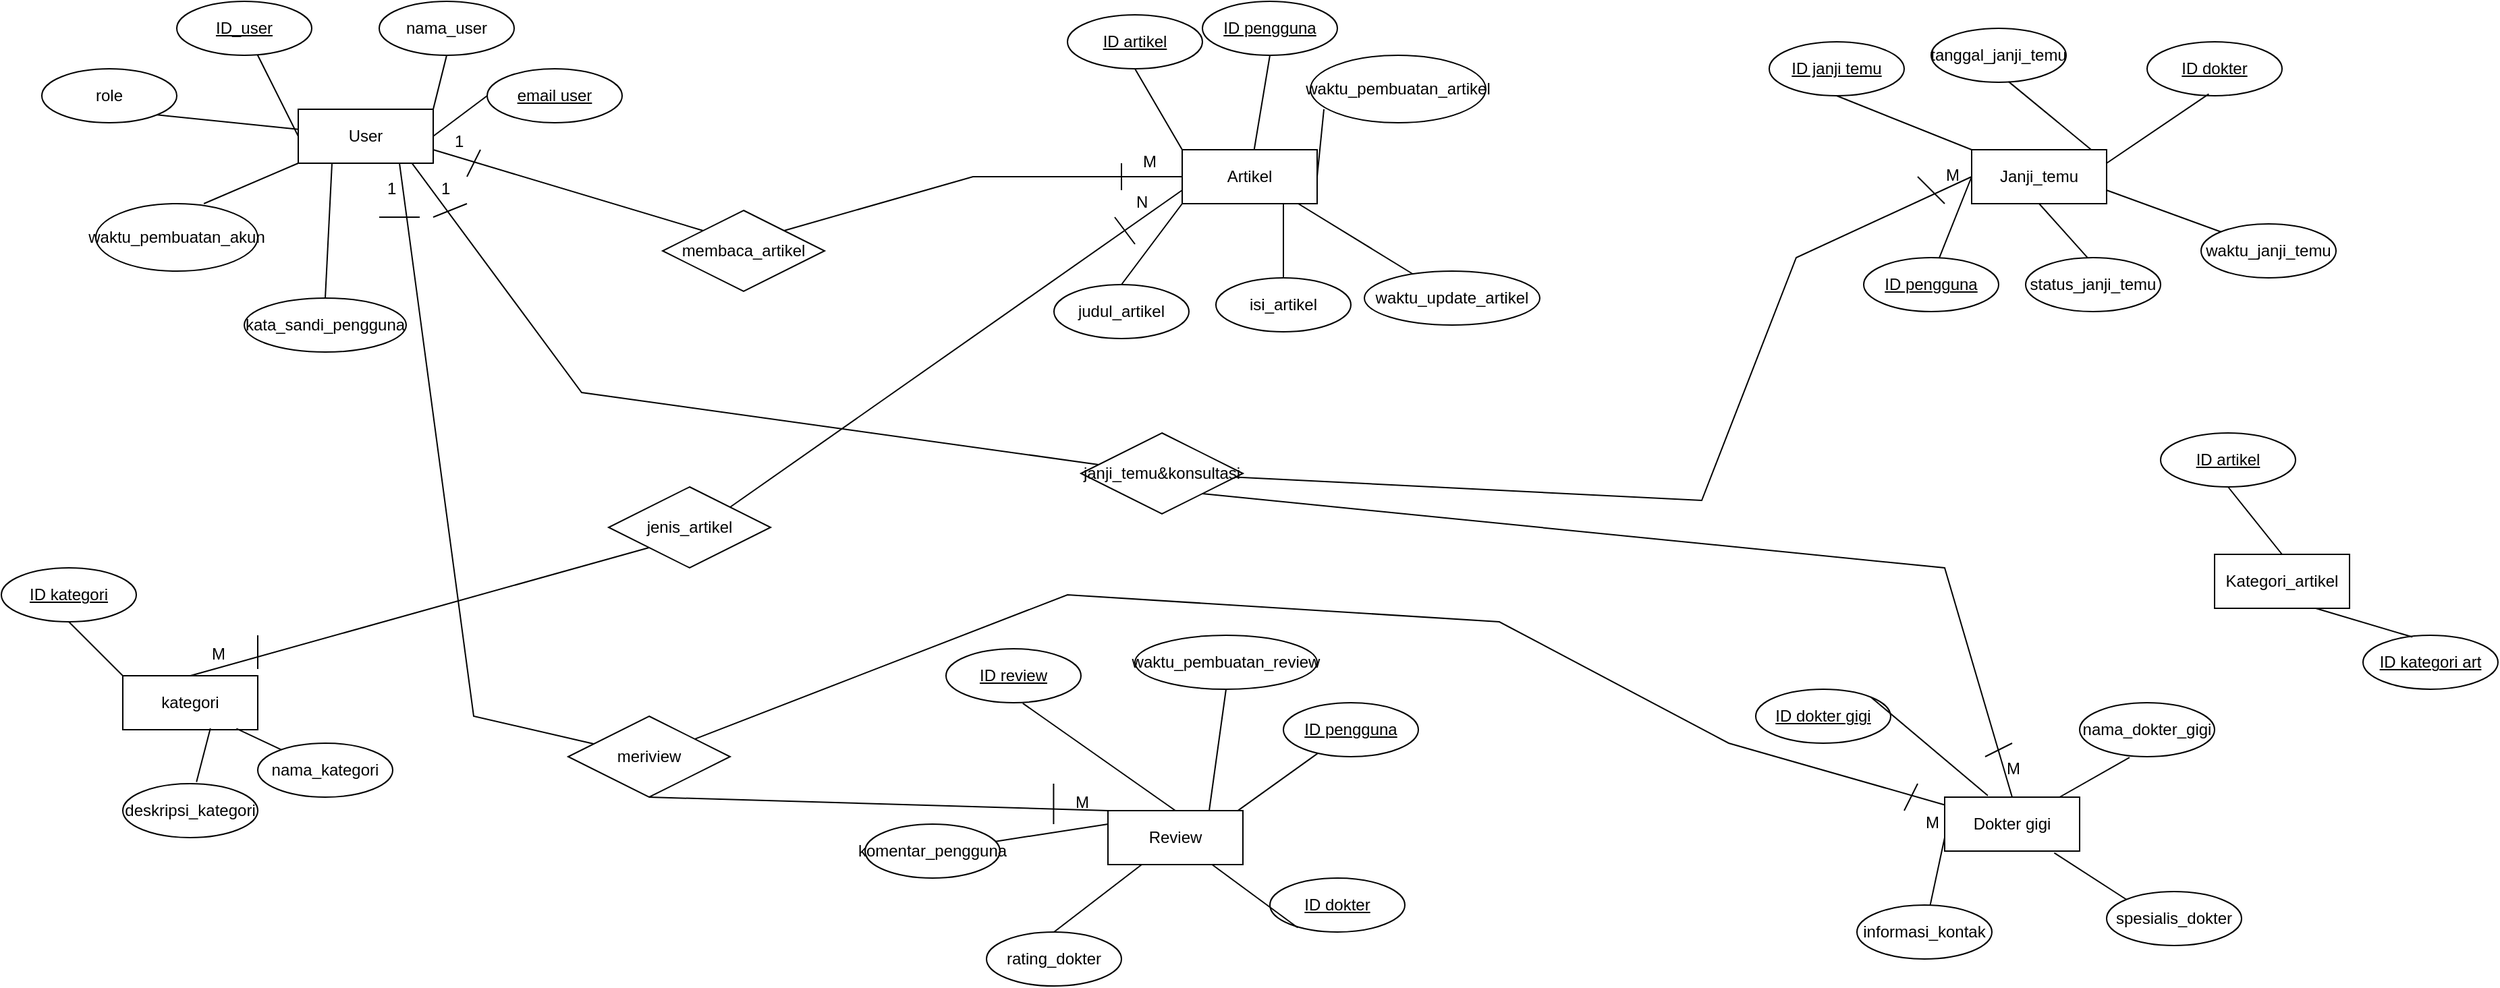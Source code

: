 <mxfile version="24.9.0">
  <diagram id="llW5VPJpyMsFq3GYHvGC" name="Page-1">
    <mxGraphModel dx="1910" dy="484" grid="1" gridSize="10" guides="1" tooltips="1" connect="1" arrows="1" fold="1" page="1" pageScale="1" pageWidth="850" pageHeight="1100" math="0" shadow="0">
      <root>
        <mxCell id="0" />
        <mxCell id="1" parent="0" />
        <mxCell id="XNacZ7h2Ybe1KB6YE8v2-1" value="User" style="whiteSpace=wrap;html=1;align=center;" parent="1" vertex="1">
          <mxGeometry x="70" y="120" width="100" height="40" as="geometry" />
        </mxCell>
        <mxCell id="XNacZ7h2Ybe1KB6YE8v2-2" value="Dokter gigi" style="whiteSpace=wrap;html=1;align=center;" parent="1" vertex="1">
          <mxGeometry x="1290" y="630" width="100" height="40" as="geometry" />
        </mxCell>
        <mxCell id="XNacZ7h2Ybe1KB6YE8v2-3" value="Artikel" style="whiteSpace=wrap;html=1;align=center;" parent="1" vertex="1">
          <mxGeometry x="725" y="150" width="100" height="40" as="geometry" />
        </mxCell>
        <mxCell id="XNacZ7h2Ybe1KB6YE8v2-4" value="kategori" style="whiteSpace=wrap;html=1;align=center;" parent="1" vertex="1">
          <mxGeometry x="-60" y="540" width="100" height="40" as="geometry" />
        </mxCell>
        <mxCell id="XNacZ7h2Ybe1KB6YE8v2-5" value="Kategori_artikel" style="whiteSpace=wrap;html=1;align=center;" parent="1" vertex="1">
          <mxGeometry x="1490" y="450" width="100" height="40" as="geometry" />
        </mxCell>
        <mxCell id="XNacZ7h2Ybe1KB6YE8v2-6" value="Janji_temu" style="whiteSpace=wrap;html=1;align=center;" parent="1" vertex="1">
          <mxGeometry x="1310" y="150" width="100" height="40" as="geometry" />
        </mxCell>
        <mxCell id="XNacZ7h2Ybe1KB6YE8v2-7" value="Review" style="whiteSpace=wrap;html=1;align=center;" parent="1" vertex="1">
          <mxGeometry x="670" y="640" width="100" height="40" as="geometry" />
        </mxCell>
        <mxCell id="XNacZ7h2Ybe1KB6YE8v2-9" value="kata_sandi_pengguna" style="ellipse;whiteSpace=wrap;html=1;align=center;" parent="1" vertex="1">
          <mxGeometry x="30" y="260" width="120" height="40" as="geometry" />
        </mxCell>
        <mxCell id="XNacZ7h2Ybe1KB6YE8v2-10" value="waktu_pembuatan_akun" style="ellipse;whiteSpace=wrap;html=1;align=center;" parent="1" vertex="1">
          <mxGeometry x="-80" y="190" width="120" height="50" as="geometry" />
        </mxCell>
        <mxCell id="XNacZ7h2Ybe1KB6YE8v2-12" value="nama_user" style="ellipse;whiteSpace=wrap;html=1;align=center;" parent="1" vertex="1">
          <mxGeometry x="130" y="40" width="100" height="40" as="geometry" />
        </mxCell>
        <mxCell id="XNacZ7h2Ybe1KB6YE8v2-14" value="" style="endArrow=none;html=1;rounded=0;entryX=1;entryY=0;entryDx=0;entryDy=0;exitX=0.5;exitY=1;exitDx=0;exitDy=0;" parent="1" source="XNacZ7h2Ybe1KB6YE8v2-12" target="XNacZ7h2Ybe1KB6YE8v2-1" edge="1">
          <mxGeometry relative="1" as="geometry">
            <mxPoint x="60" y="110" as="sourcePoint" />
            <mxPoint x="220" y="110" as="targetPoint" />
          </mxGeometry>
        </mxCell>
        <mxCell id="XNacZ7h2Ybe1KB6YE8v2-15" value="" style="endArrow=none;html=1;rounded=0;entryX=0;entryY=0.5;entryDx=0;entryDy=0;" parent="1" source="XNacZ7h2Ybe1KB6YE8v2-20" target="XNacZ7h2Ybe1KB6YE8v2-1" edge="1">
          <mxGeometry relative="1" as="geometry">
            <mxPoint x="32.127" y="79.403" as="sourcePoint" />
            <mxPoint x="160" y="150" as="targetPoint" />
          </mxGeometry>
        </mxCell>
        <mxCell id="XNacZ7h2Ybe1KB6YE8v2-16" value="" style="endArrow=none;html=1;rounded=0;entryX=0.5;entryY=0;entryDx=0;entryDy=0;exitX=0.25;exitY=1;exitDx=0;exitDy=0;" parent="1" source="XNacZ7h2Ybe1KB6YE8v2-1" target="XNacZ7h2Ybe1KB6YE8v2-9" edge="1">
          <mxGeometry relative="1" as="geometry">
            <mxPoint x="120" y="190" as="sourcePoint" />
            <mxPoint x="280" y="190" as="targetPoint" />
          </mxGeometry>
        </mxCell>
        <mxCell id="XNacZ7h2Ybe1KB6YE8v2-17" value="" style="endArrow=none;html=1;rounded=0;entryX=0;entryY=1;entryDx=0;entryDy=0;exitX=0.667;exitY=0;exitDx=0;exitDy=0;exitPerimeter=0;" parent="1" source="XNacZ7h2Ybe1KB6YE8v2-10" target="XNacZ7h2Ybe1KB6YE8v2-1" edge="1">
          <mxGeometry relative="1" as="geometry">
            <mxPoint y="190" as="sourcePoint" />
            <mxPoint x="160" y="190" as="targetPoint" />
          </mxGeometry>
        </mxCell>
        <mxCell id="XNacZ7h2Ybe1KB6YE8v2-19" value="" style="endArrow=none;html=1;rounded=0;exitX=1;exitY=0.5;exitDx=0;exitDy=0;entryX=0;entryY=0.5;entryDx=0;entryDy=0;" parent="1" source="XNacZ7h2Ybe1KB6YE8v2-1" target="XNacZ7h2Ybe1KB6YE8v2-21" edge="1">
          <mxGeometry relative="1" as="geometry">
            <mxPoint x="240" y="90" as="sourcePoint" />
            <mxPoint x="200" y="140" as="targetPoint" />
          </mxGeometry>
        </mxCell>
        <mxCell id="XNacZ7h2Ybe1KB6YE8v2-20" value="ID_user" style="ellipse;whiteSpace=wrap;html=1;align=center;fontStyle=4;" parent="1" vertex="1">
          <mxGeometry x="-20" y="40" width="100" height="40" as="geometry" />
        </mxCell>
        <mxCell id="XNacZ7h2Ybe1KB6YE8v2-21" value="email user" style="ellipse;whiteSpace=wrap;html=1;align=center;fontStyle=4;" parent="1" vertex="1">
          <mxGeometry x="210" y="90" width="100" height="40" as="geometry" />
        </mxCell>
        <mxCell id="XNacZ7h2Ybe1KB6YE8v2-23" value="ID artikel" style="ellipse;whiteSpace=wrap;html=1;align=center;fontStyle=4;" parent="1" vertex="1">
          <mxGeometry x="640" y="50" width="100" height="40" as="geometry" />
        </mxCell>
        <mxCell id="XNacZ7h2Ybe1KB6YE8v2-24" value="judul_artikel" style="ellipse;whiteSpace=wrap;html=1;align=center;" parent="1" vertex="1">
          <mxGeometry x="630" y="250" width="100" height="40" as="geometry" />
        </mxCell>
        <mxCell id="XNacZ7h2Ybe1KB6YE8v2-25" value="isi_artikel" style="ellipse;whiteSpace=wrap;html=1;align=center;" parent="1" vertex="1">
          <mxGeometry x="750" y="245" width="100" height="40" as="geometry" />
        </mxCell>
        <mxCell id="fL2hwrwUGkBLxSaO8x_B-1" value="" style="endArrow=none;html=1;rounded=0;entryX=0.5;entryY=1;entryDx=0;entryDy=0;exitX=0;exitY=0;exitDx=0;exitDy=0;" edge="1" parent="1" source="XNacZ7h2Ybe1KB6YE8v2-3" target="XNacZ7h2Ybe1KB6YE8v2-23">
          <mxGeometry width="50" height="50" relative="1" as="geometry">
            <mxPoint x="580" y="140" as="sourcePoint" />
            <mxPoint x="490" y="110" as="targetPoint" />
          </mxGeometry>
        </mxCell>
        <mxCell id="fL2hwrwUGkBLxSaO8x_B-2" value="" style="endArrow=none;html=1;rounded=0;entryX=0.75;entryY=1;entryDx=0;entryDy=0;exitX=0.5;exitY=0;exitDx=0;exitDy=0;" edge="1" parent="1" source="XNacZ7h2Ybe1KB6YE8v2-25" target="XNacZ7h2Ybe1KB6YE8v2-3">
          <mxGeometry width="50" height="50" relative="1" as="geometry">
            <mxPoint x="490" y="230" as="sourcePoint" />
            <mxPoint x="540" y="180" as="targetPoint" />
          </mxGeometry>
        </mxCell>
        <mxCell id="fL2hwrwUGkBLxSaO8x_B-3" value="" style="endArrow=none;html=1;rounded=0;entryX=0;entryY=1;entryDx=0;entryDy=0;exitX=0.5;exitY=0;exitDx=0;exitDy=0;" edge="1" parent="1" source="XNacZ7h2Ybe1KB6YE8v2-24" target="XNacZ7h2Ybe1KB6YE8v2-3">
          <mxGeometry width="50" height="50" relative="1" as="geometry">
            <mxPoint x="420" y="300" as="sourcePoint" />
            <mxPoint x="470" y="250" as="targetPoint" />
          </mxGeometry>
        </mxCell>
        <mxCell id="fL2hwrwUGkBLxSaO8x_B-4" value="ID pengguna" style="ellipse;whiteSpace=wrap;html=1;align=center;fontStyle=4;" vertex="1" parent="1">
          <mxGeometry x="740" y="40" width="100" height="40" as="geometry" />
        </mxCell>
        <mxCell id="fL2hwrwUGkBLxSaO8x_B-5" value="" style="endArrow=none;html=1;rounded=0;entryX=0.5;entryY=1;entryDx=0;entryDy=0;" edge="1" parent="1" source="XNacZ7h2Ybe1KB6YE8v2-3" target="fL2hwrwUGkBLxSaO8x_B-4">
          <mxGeometry relative="1" as="geometry">
            <mxPoint x="570" y="130" as="sourcePoint" />
            <mxPoint x="730" y="130" as="targetPoint" />
          </mxGeometry>
        </mxCell>
        <mxCell id="fL2hwrwUGkBLxSaO8x_B-6" value="waktu_pembuatan_artikel" style="ellipse;whiteSpace=wrap;html=1;align=center;" vertex="1" parent="1">
          <mxGeometry x="820" y="80" width="130" height="50" as="geometry" />
        </mxCell>
        <mxCell id="fL2hwrwUGkBLxSaO8x_B-7" value="waktu_update_artikel" style="ellipse;whiteSpace=wrap;html=1;align=center;" vertex="1" parent="1">
          <mxGeometry x="860" y="240" width="130" height="40" as="geometry" />
        </mxCell>
        <mxCell id="fL2hwrwUGkBLxSaO8x_B-8" value="" style="endArrow=none;html=1;rounded=0;entryX=0.077;entryY=0.8;entryDx=0;entryDy=0;entryPerimeter=0;exitX=1;exitY=0.5;exitDx=0;exitDy=0;" edge="1" parent="1" source="XNacZ7h2Ybe1KB6YE8v2-3" target="fL2hwrwUGkBLxSaO8x_B-6">
          <mxGeometry relative="1" as="geometry">
            <mxPoint x="560" y="140" as="sourcePoint" />
            <mxPoint x="720" y="140" as="targetPoint" />
          </mxGeometry>
        </mxCell>
        <mxCell id="fL2hwrwUGkBLxSaO8x_B-9" value="" style="endArrow=none;html=1;rounded=0;exitX=0.86;exitY=1;exitDx=0;exitDy=0;exitPerimeter=0;" edge="1" parent="1" source="XNacZ7h2Ybe1KB6YE8v2-3" target="fL2hwrwUGkBLxSaO8x_B-7">
          <mxGeometry relative="1" as="geometry">
            <mxPoint x="580" y="180" as="sourcePoint" />
            <mxPoint x="740" y="180" as="targetPoint" />
          </mxGeometry>
        </mxCell>
        <mxCell id="fL2hwrwUGkBLxSaO8x_B-10" value="ID kategori" style="ellipse;whiteSpace=wrap;html=1;align=center;fontStyle=4;" vertex="1" parent="1">
          <mxGeometry x="-150" y="460" width="100" height="40" as="geometry" />
        </mxCell>
        <mxCell id="fL2hwrwUGkBLxSaO8x_B-11" value="deskripsi_kategori" style="ellipse;whiteSpace=wrap;html=1;align=center;" vertex="1" parent="1">
          <mxGeometry x="-60" y="620" width="100" height="40" as="geometry" />
        </mxCell>
        <mxCell id="fL2hwrwUGkBLxSaO8x_B-13" value="komentar_pengguna" style="ellipse;whiteSpace=wrap;html=1;align=center;" vertex="1" parent="1">
          <mxGeometry x="490" y="650" width="100" height="40" as="geometry" />
        </mxCell>
        <mxCell id="fL2hwrwUGkBLxSaO8x_B-14" value="ID review" style="ellipse;whiteSpace=wrap;html=1;align=center;fontStyle=4;" vertex="1" parent="1">
          <mxGeometry x="550" y="520" width="100" height="40" as="geometry" />
        </mxCell>
        <mxCell id="fL2hwrwUGkBLxSaO8x_B-15" value="ID pengguna" style="ellipse;whiteSpace=wrap;html=1;align=center;fontStyle=4;" vertex="1" parent="1">
          <mxGeometry x="800" y="560" width="100" height="40" as="geometry" />
        </mxCell>
        <mxCell id="fL2hwrwUGkBLxSaO8x_B-16" value="ID dokter" style="ellipse;whiteSpace=wrap;html=1;align=center;fontStyle=4;" vertex="1" parent="1">
          <mxGeometry x="790" y="690" width="100" height="40" as="geometry" />
        </mxCell>
        <mxCell id="fL2hwrwUGkBLxSaO8x_B-17" value="ID janji temu" style="ellipse;whiteSpace=wrap;html=1;align=center;fontStyle=4;" vertex="1" parent="1">
          <mxGeometry x="1160" y="70" width="100" height="40" as="geometry" />
        </mxCell>
        <mxCell id="fL2hwrwUGkBLxSaO8x_B-18" value="nama_kategori" style="ellipse;whiteSpace=wrap;html=1;align=center;" vertex="1" parent="1">
          <mxGeometry x="40" y="590" width="100" height="40" as="geometry" />
        </mxCell>
        <mxCell id="fL2hwrwUGkBLxSaO8x_B-19" value="rating_dokter" style="ellipse;whiteSpace=wrap;html=1;align=center;" vertex="1" parent="1">
          <mxGeometry x="580" y="730" width="100" height="40" as="geometry" />
        </mxCell>
        <mxCell id="fL2hwrwUGkBLxSaO8x_B-20" value="ID dokter" style="ellipse;whiteSpace=wrap;html=1;align=center;fontStyle=4;" vertex="1" parent="1">
          <mxGeometry x="1440" y="70" width="100" height="40" as="geometry" />
        </mxCell>
        <mxCell id="fL2hwrwUGkBLxSaO8x_B-21" value="ID pengguna" style="ellipse;whiteSpace=wrap;html=1;align=center;fontStyle=4;" vertex="1" parent="1">
          <mxGeometry x="1230" y="230" width="100" height="40" as="geometry" />
        </mxCell>
        <mxCell id="fL2hwrwUGkBLxSaO8x_B-22" value="waktu_janji_temu" style="ellipse;whiteSpace=wrap;html=1;align=center;" vertex="1" parent="1">
          <mxGeometry x="1480" y="205" width="100" height="40" as="geometry" />
        </mxCell>
        <mxCell id="fL2hwrwUGkBLxSaO8x_B-23" value="status_janji_temu" style="ellipse;whiteSpace=wrap;html=1;align=center;" vertex="1" parent="1">
          <mxGeometry x="1350" y="230" width="100" height="40" as="geometry" />
        </mxCell>
        <mxCell id="fL2hwrwUGkBLxSaO8x_B-24" value="tanggal_janji_temu" style="ellipse;whiteSpace=wrap;html=1;align=center;" vertex="1" parent="1">
          <mxGeometry x="1280" y="60" width="100" height="40" as="geometry" />
        </mxCell>
        <mxCell id="fL2hwrwUGkBLxSaO8x_B-25" value="ID artikel" style="ellipse;whiteSpace=wrap;html=1;align=center;fontStyle=4;" vertex="1" parent="1">
          <mxGeometry x="1450" y="360" width="100" height="40" as="geometry" />
        </mxCell>
        <mxCell id="fL2hwrwUGkBLxSaO8x_B-26" value="ID kategori art" style="ellipse;whiteSpace=wrap;html=1;align=center;fontStyle=4;" vertex="1" parent="1">
          <mxGeometry x="1600" y="510" width="100" height="40" as="geometry" />
        </mxCell>
        <mxCell id="fL2hwrwUGkBLxSaO8x_B-27" value="ID dokter gigi" style="ellipse;whiteSpace=wrap;html=1;align=center;fontStyle=4;" vertex="1" parent="1">
          <mxGeometry x="1150" y="550" width="100" height="40" as="geometry" />
        </mxCell>
        <mxCell id="fL2hwrwUGkBLxSaO8x_B-28" value="informasi_kontak" style="ellipse;whiteSpace=wrap;html=1;align=center;" vertex="1" parent="1">
          <mxGeometry x="1225" y="710" width="100" height="40" as="geometry" />
        </mxCell>
        <mxCell id="fL2hwrwUGkBLxSaO8x_B-29" value="nama_dokter_gigi" style="ellipse;whiteSpace=wrap;html=1;align=center;" vertex="1" parent="1">
          <mxGeometry x="1390" y="560" width="100" height="40" as="geometry" />
        </mxCell>
        <mxCell id="fL2hwrwUGkBLxSaO8x_B-30" value="spesialis_dokter" style="ellipse;whiteSpace=wrap;html=1;align=center;" vertex="1" parent="1">
          <mxGeometry x="1410" y="700" width="100" height="40" as="geometry" />
        </mxCell>
        <mxCell id="fL2hwrwUGkBLxSaO8x_B-33" value="" style="endArrow=none;html=1;rounded=0;entryX=0.649;entryY=0.974;entryDx=0;entryDy=0;exitX=0.546;exitY=-0.032;exitDx=0;exitDy=0;exitPerimeter=0;entryPerimeter=0;" edge="1" parent="1" source="fL2hwrwUGkBLxSaO8x_B-11" target="XNacZ7h2Ybe1KB6YE8v2-4">
          <mxGeometry relative="1" as="geometry">
            <mxPoint x="-20" y="560" as="sourcePoint" />
            <mxPoint x="140" y="560" as="targetPoint" />
          </mxGeometry>
        </mxCell>
        <mxCell id="fL2hwrwUGkBLxSaO8x_B-34" value="" style="endArrow=none;html=1;rounded=0;exitX=0.842;exitY=0.979;exitDx=0;exitDy=0;exitPerimeter=0;" edge="1" parent="1" source="XNacZ7h2Ybe1KB6YE8v2-4" target="fL2hwrwUGkBLxSaO8x_B-18">
          <mxGeometry relative="1" as="geometry">
            <mxPoint x="100" y="410" as="sourcePoint" />
            <mxPoint x="260" y="410" as="targetPoint" />
          </mxGeometry>
        </mxCell>
        <mxCell id="fL2hwrwUGkBLxSaO8x_B-36" value="" style="endArrow=none;html=1;rounded=0;entryX=0;entryY=0;entryDx=0;entryDy=0;exitX=0.5;exitY=1;exitDx=0;exitDy=0;" edge="1" parent="1" source="fL2hwrwUGkBLxSaO8x_B-10" target="XNacZ7h2Ybe1KB6YE8v2-4">
          <mxGeometry relative="1" as="geometry">
            <mxPoint x="-40" y="440" as="sourcePoint" />
            <mxPoint x="120" y="440" as="targetPoint" />
          </mxGeometry>
        </mxCell>
        <mxCell id="fL2hwrwUGkBLxSaO8x_B-37" value="" style="endArrow=none;html=1;rounded=0;entryX=0.25;entryY=1;entryDx=0;entryDy=0;exitX=0.5;exitY=0;exitDx=0;exitDy=0;" edge="1" parent="1" source="fL2hwrwUGkBLxSaO8x_B-19" target="XNacZ7h2Ybe1KB6YE8v2-7">
          <mxGeometry relative="1" as="geometry">
            <mxPoint x="530" y="580" as="sourcePoint" />
            <mxPoint x="690" y="580" as="targetPoint" />
          </mxGeometry>
        </mxCell>
        <mxCell id="fL2hwrwUGkBLxSaO8x_B-38" value="" style="endArrow=none;html=1;rounded=0;entryX=0.206;entryY=0.918;entryDx=0;entryDy=0;entryPerimeter=0;" edge="1" parent="1" source="XNacZ7h2Ybe1KB6YE8v2-7" target="fL2hwrwUGkBLxSaO8x_B-16">
          <mxGeometry relative="1" as="geometry">
            <mxPoint x="740" y="620" as="sourcePoint" />
            <mxPoint x="900" y="620" as="targetPoint" />
          </mxGeometry>
        </mxCell>
        <mxCell id="fL2hwrwUGkBLxSaO8x_B-39" value="" style="endArrow=none;html=1;rounded=0;entryX=0;entryY=0.25;entryDx=0;entryDy=0;" edge="1" parent="1" source="fL2hwrwUGkBLxSaO8x_B-13" target="XNacZ7h2Ybe1KB6YE8v2-7">
          <mxGeometry relative="1" as="geometry">
            <mxPoint x="510" y="510" as="sourcePoint" />
            <mxPoint x="670" y="510" as="targetPoint" />
          </mxGeometry>
        </mxCell>
        <mxCell id="fL2hwrwUGkBLxSaO8x_B-40" value="" style="endArrow=none;html=1;rounded=0;entryX=0.5;entryY=0;entryDx=0;entryDy=0;exitX=0.569;exitY=1.011;exitDx=0;exitDy=0;exitPerimeter=0;" edge="1" parent="1" source="fL2hwrwUGkBLxSaO8x_B-14" target="XNacZ7h2Ybe1KB6YE8v2-7">
          <mxGeometry relative="1" as="geometry">
            <mxPoint x="560" y="470" as="sourcePoint" />
            <mxPoint x="720" y="470" as="targetPoint" />
          </mxGeometry>
        </mxCell>
        <mxCell id="fL2hwrwUGkBLxSaO8x_B-41" value="" style="endArrow=none;html=1;rounded=0;exitX=0.96;exitY=0.004;exitDx=0;exitDy=0;exitPerimeter=0;" edge="1" parent="1" source="XNacZ7h2Ybe1KB6YE8v2-7" target="fL2hwrwUGkBLxSaO8x_B-15">
          <mxGeometry relative="1" as="geometry">
            <mxPoint x="660" y="500" as="sourcePoint" />
            <mxPoint x="820" y="500" as="targetPoint" />
          </mxGeometry>
        </mxCell>
        <mxCell id="fL2hwrwUGkBLxSaO8x_B-42" value="" style="endArrow=none;html=1;rounded=0;entryX=0.32;entryY=-0.029;entryDx=0;entryDy=0;entryPerimeter=0;exitX=1;exitY=0;exitDx=0;exitDy=0;" edge="1" parent="1" source="fL2hwrwUGkBLxSaO8x_B-27" target="XNacZ7h2Ybe1KB6YE8v2-2">
          <mxGeometry relative="1" as="geometry">
            <mxPoint x="1130" y="530" as="sourcePoint" />
            <mxPoint x="1290" y="530" as="targetPoint" />
          </mxGeometry>
        </mxCell>
        <mxCell id="fL2hwrwUGkBLxSaO8x_B-43" value="" style="endArrow=none;html=1;rounded=0;entryX=0;entryY=0.75;entryDx=0;entryDy=0;" edge="1" parent="1" source="fL2hwrwUGkBLxSaO8x_B-28" target="XNacZ7h2Ybe1KB6YE8v2-2">
          <mxGeometry relative="1" as="geometry">
            <mxPoint x="1030" y="640" as="sourcePoint" />
            <mxPoint x="1190" y="640" as="targetPoint" />
          </mxGeometry>
        </mxCell>
        <mxCell id="fL2hwrwUGkBLxSaO8x_B-44" value="" style="endArrow=none;html=1;rounded=0;entryX=0.37;entryY=1.013;entryDx=0;entryDy=0;entryPerimeter=0;" edge="1" parent="1" source="XNacZ7h2Ybe1KB6YE8v2-2" target="fL2hwrwUGkBLxSaO8x_B-29">
          <mxGeometry relative="1" as="geometry">
            <mxPoint x="1250" y="569.17" as="sourcePoint" />
            <mxPoint x="1410" y="569.17" as="targetPoint" />
          </mxGeometry>
        </mxCell>
        <mxCell id="fL2hwrwUGkBLxSaO8x_B-45" value="" style="endArrow=none;html=1;rounded=0;entryX=0;entryY=0;entryDx=0;entryDy=0;exitX=0.812;exitY=1.033;exitDx=0;exitDy=0;exitPerimeter=0;" edge="1" parent="1" source="XNacZ7h2Ybe1KB6YE8v2-2" target="fL2hwrwUGkBLxSaO8x_B-30">
          <mxGeometry relative="1" as="geometry">
            <mxPoint x="1260" y="660" as="sourcePoint" />
            <mxPoint x="1360" y="610" as="targetPoint" />
          </mxGeometry>
        </mxCell>
        <mxCell id="fL2hwrwUGkBLxSaO8x_B-46" value="" style="endArrow=none;html=1;rounded=0;entryX=0.5;entryY=1;entryDx=0;entryDy=0;exitX=0.5;exitY=0;exitDx=0;exitDy=0;" edge="1" parent="1" source="XNacZ7h2Ybe1KB6YE8v2-5" target="fL2hwrwUGkBLxSaO8x_B-25">
          <mxGeometry relative="1" as="geometry">
            <mxPoint x="1450" y="300" as="sourcePoint" />
            <mxPoint x="1610" y="300" as="targetPoint" />
          </mxGeometry>
        </mxCell>
        <mxCell id="fL2hwrwUGkBLxSaO8x_B-47" value="" style="endArrow=none;html=1;rounded=0;entryX=0.75;entryY=1;entryDx=0;entryDy=0;exitX=0.366;exitY=0.032;exitDx=0;exitDy=0;exitPerimeter=0;" edge="1" parent="1" source="fL2hwrwUGkBLxSaO8x_B-26" target="XNacZ7h2Ybe1KB6YE8v2-5">
          <mxGeometry relative="1" as="geometry">
            <mxPoint x="1610" y="460" as="sourcePoint" />
            <mxPoint x="1770" y="460" as="targetPoint" />
          </mxGeometry>
        </mxCell>
        <mxCell id="fL2hwrwUGkBLxSaO8x_B-48" value="" style="endArrow=none;html=1;rounded=0;entryX=0.5;entryY=1;entryDx=0;entryDy=0;exitX=0.46;exitY=0.004;exitDx=0;exitDy=0;exitPerimeter=0;" edge="1" parent="1" source="fL2hwrwUGkBLxSaO8x_B-23" target="XNacZ7h2Ybe1KB6YE8v2-6">
          <mxGeometry relative="1" as="geometry">
            <mxPoint x="1070" y="239.43" as="sourcePoint" />
            <mxPoint x="1230" y="239.43" as="targetPoint" />
          </mxGeometry>
        </mxCell>
        <mxCell id="fL2hwrwUGkBLxSaO8x_B-49" value="" style="endArrow=none;html=1;rounded=0;entryX=0;entryY=0.5;entryDx=0;entryDy=0;exitX=0.56;exitY=0.004;exitDx=0;exitDy=0;exitPerimeter=0;" edge="1" parent="1" source="fL2hwrwUGkBLxSaO8x_B-21" target="XNacZ7h2Ybe1KB6YE8v2-6">
          <mxGeometry relative="1" as="geometry">
            <mxPoint x="930" y="199.43" as="sourcePoint" />
            <mxPoint x="1090" y="199.43" as="targetPoint" />
          </mxGeometry>
        </mxCell>
        <mxCell id="fL2hwrwUGkBLxSaO8x_B-50" value="" style="endArrow=none;html=1;rounded=0;exitX=0.5;exitY=1;exitDx=0;exitDy=0;" edge="1" parent="1" source="fL2hwrwUGkBLxSaO8x_B-17" target="XNacZ7h2Ybe1KB6YE8v2-6">
          <mxGeometry relative="1" as="geometry">
            <mxPoint x="1010" y="110" as="sourcePoint" />
            <mxPoint x="1170" y="110" as="targetPoint" />
          </mxGeometry>
        </mxCell>
        <mxCell id="fL2hwrwUGkBLxSaO8x_B-51" value="" style="endArrow=none;html=1;rounded=0;entryX=0.574;entryY=0.989;entryDx=0;entryDy=0;entryPerimeter=0;exitX=0.883;exitY=-0.007;exitDx=0;exitDy=0;exitPerimeter=0;" edge="1" parent="1" source="XNacZ7h2Ybe1KB6YE8v2-6" target="fL2hwrwUGkBLxSaO8x_B-24">
          <mxGeometry relative="1" as="geometry">
            <mxPoint x="1150" y="150" as="sourcePoint" />
            <mxPoint x="1270" y="130" as="targetPoint" />
          </mxGeometry>
        </mxCell>
        <mxCell id="fL2hwrwUGkBLxSaO8x_B-53" value="" style="endArrow=none;html=1;rounded=0;entryX=0.457;entryY=0.968;entryDx=0;entryDy=0;entryPerimeter=0;exitX=1;exitY=0.25;exitDx=0;exitDy=0;" edge="1" parent="1" source="XNacZ7h2Ybe1KB6YE8v2-6" target="fL2hwrwUGkBLxSaO8x_B-20">
          <mxGeometry relative="1" as="geometry">
            <mxPoint x="1180" y="139.71" as="sourcePoint" />
            <mxPoint x="1340" y="139.71" as="targetPoint" />
          </mxGeometry>
        </mxCell>
        <mxCell id="fL2hwrwUGkBLxSaO8x_B-54" value="" style="endArrow=none;html=1;rounded=0;entryX=0;entryY=0;entryDx=0;entryDy=0;exitX=1;exitY=0.75;exitDx=0;exitDy=0;" edge="1" parent="1" source="XNacZ7h2Ybe1KB6YE8v2-6" target="fL2hwrwUGkBLxSaO8x_B-22">
          <mxGeometry relative="1" as="geometry">
            <mxPoint x="1210" y="190" as="sourcePoint" />
            <mxPoint x="1370" y="190" as="targetPoint" />
          </mxGeometry>
        </mxCell>
        <mxCell id="fL2hwrwUGkBLxSaO8x_B-55" value="waktu_pembuatan_review" style="ellipse;whiteSpace=wrap;html=1;align=center;" vertex="1" parent="1">
          <mxGeometry x="690" y="510" width="135" height="40" as="geometry" />
        </mxCell>
        <mxCell id="fL2hwrwUGkBLxSaO8x_B-56" value="" style="endArrow=none;html=1;rounded=0;entryX=0.5;entryY=1;entryDx=0;entryDy=0;exitX=0.75;exitY=0;exitDx=0;exitDy=0;" edge="1" parent="1" source="XNacZ7h2Ybe1KB6YE8v2-7" target="fL2hwrwUGkBLxSaO8x_B-55">
          <mxGeometry relative="1" as="geometry">
            <mxPoint x="600" y="450" as="sourcePoint" />
            <mxPoint x="760" y="450" as="targetPoint" />
          </mxGeometry>
        </mxCell>
        <mxCell id="fL2hwrwUGkBLxSaO8x_B-58" value="membaca_artikel" style="shape=rhombus;perimeter=rhombusPerimeter;whiteSpace=wrap;html=1;align=center;" vertex="1" parent="1">
          <mxGeometry x="340" y="195" width="120" height="60" as="geometry" />
        </mxCell>
        <mxCell id="fL2hwrwUGkBLxSaO8x_B-59" value="" style="endArrow=none;html=1;rounded=0;entryX=0;entryY=0;entryDx=0;entryDy=0;exitX=1;exitY=0.75;exitDx=0;exitDy=0;" edge="1" parent="1" source="XNacZ7h2Ybe1KB6YE8v2-1" target="fL2hwrwUGkBLxSaO8x_B-58">
          <mxGeometry relative="1" as="geometry">
            <mxPoint x="210" y="170" as="sourcePoint" />
            <mxPoint x="370" y="170" as="targetPoint" />
          </mxGeometry>
        </mxCell>
        <mxCell id="fL2hwrwUGkBLxSaO8x_B-60" value="" style="endArrow=none;html=1;rounded=0;exitX=1;exitY=0;exitDx=0;exitDy=0;" edge="1" parent="1" source="fL2hwrwUGkBLxSaO8x_B-58" target="XNacZ7h2Ybe1KB6YE8v2-3">
          <mxGeometry relative="1" as="geometry">
            <mxPoint x="430" y="180" as="sourcePoint" />
            <mxPoint x="590" y="180" as="targetPoint" />
            <Array as="points">
              <mxPoint x="570" y="170" />
            </Array>
          </mxGeometry>
        </mxCell>
        <mxCell id="fL2hwrwUGkBLxSaO8x_B-61" value="jenis_artikel" style="shape=rhombus;perimeter=rhombusPerimeter;whiteSpace=wrap;html=1;align=center;" vertex="1" parent="1">
          <mxGeometry x="300" y="400" width="120" height="60" as="geometry" />
        </mxCell>
        <mxCell id="fL2hwrwUGkBLxSaO8x_B-62" value="" style="endArrow=none;html=1;rounded=0;entryX=0;entryY=0.75;entryDx=0;entryDy=0;exitX=1;exitY=0;exitDx=0;exitDy=0;" edge="1" parent="1" source="fL2hwrwUGkBLxSaO8x_B-61" target="XNacZ7h2Ybe1KB6YE8v2-3">
          <mxGeometry relative="1" as="geometry">
            <mxPoint x="340" y="380" as="sourcePoint" />
            <mxPoint x="500" y="380" as="targetPoint" />
          </mxGeometry>
        </mxCell>
        <mxCell id="fL2hwrwUGkBLxSaO8x_B-64" value="" style="endArrow=none;html=1;rounded=0;exitX=0.5;exitY=0;exitDx=0;exitDy=0;entryX=0;entryY=1;entryDx=0;entryDy=0;" edge="1" parent="1" source="XNacZ7h2Ybe1KB6YE8v2-4" target="fL2hwrwUGkBLxSaO8x_B-61">
          <mxGeometry relative="1" as="geometry">
            <mxPoint x="-20" y="530" as="sourcePoint" />
            <mxPoint x="240" y="460" as="targetPoint" />
          </mxGeometry>
        </mxCell>
        <mxCell id="fL2hwrwUGkBLxSaO8x_B-65" value="janji_temu&amp;amp;konsultasi" style="shape=rhombus;perimeter=rhombusPerimeter;whiteSpace=wrap;html=1;align=center;" vertex="1" parent="1">
          <mxGeometry x="650" y="360" width="120" height="60" as="geometry" />
        </mxCell>
        <mxCell id="fL2hwrwUGkBLxSaO8x_B-66" value="" style="endArrow=none;html=1;rounded=0;exitX=0.844;exitY=1.004;exitDx=0;exitDy=0;exitPerimeter=0;" edge="1" parent="1" source="XNacZ7h2Ybe1KB6YE8v2-1" target="fL2hwrwUGkBLxSaO8x_B-65">
          <mxGeometry relative="1" as="geometry">
            <mxPoint x="156" y="170" as="sourcePoint" />
            <mxPoint x="380" y="320" as="targetPoint" />
            <Array as="points">
              <mxPoint x="280" y="330" />
            </Array>
          </mxGeometry>
        </mxCell>
        <mxCell id="fL2hwrwUGkBLxSaO8x_B-67" value="" style="endArrow=none;html=1;rounded=0;entryX=0;entryY=0.5;entryDx=0;entryDy=0;" edge="1" parent="1" source="fL2hwrwUGkBLxSaO8x_B-65" target="XNacZ7h2Ybe1KB6YE8v2-6">
          <mxGeometry relative="1" as="geometry">
            <mxPoint x="880" y="370" as="sourcePoint" />
            <mxPoint x="1040" y="370" as="targetPoint" />
            <Array as="points">
              <mxPoint x="1110" y="410" />
              <mxPoint x="1180" y="230" />
            </Array>
          </mxGeometry>
        </mxCell>
        <mxCell id="fL2hwrwUGkBLxSaO8x_B-72" value="meriview" style="shape=rhombus;perimeter=rhombusPerimeter;whiteSpace=wrap;html=1;align=center;" vertex="1" parent="1">
          <mxGeometry x="270" y="570" width="120" height="60" as="geometry" />
        </mxCell>
        <mxCell id="fL2hwrwUGkBLxSaO8x_B-73" value="" style="endArrow=none;html=1;rounded=0;entryX=0;entryY=0;entryDx=0;entryDy=0;exitX=0.5;exitY=1;exitDx=0;exitDy=0;" edge="1" parent="1" source="fL2hwrwUGkBLxSaO8x_B-72" target="XNacZ7h2Ybe1KB6YE8v2-7">
          <mxGeometry relative="1" as="geometry">
            <mxPoint x="370" y="610" as="sourcePoint" />
            <mxPoint x="530" y="610" as="targetPoint" />
          </mxGeometry>
        </mxCell>
        <mxCell id="fL2hwrwUGkBLxSaO8x_B-74" value="" style="endArrow=none;html=1;rounded=0;exitX=0.75;exitY=1;exitDx=0;exitDy=0;" edge="1" parent="1" source="XNacZ7h2Ybe1KB6YE8v2-1" target="fL2hwrwUGkBLxSaO8x_B-72">
          <mxGeometry relative="1" as="geometry">
            <mxPoint x="70" y="390" as="sourcePoint" />
            <mxPoint x="230" y="390" as="targetPoint" />
            <Array as="points">
              <mxPoint x="200" y="570" />
            </Array>
          </mxGeometry>
        </mxCell>
        <mxCell id="fL2hwrwUGkBLxSaO8x_B-75" value="" style="endArrow=none;html=1;rounded=0;" edge="1" parent="1" source="XNacZ7h2Ybe1KB6YE8v2-2" target="fL2hwrwUGkBLxSaO8x_B-72">
          <mxGeometry relative="1" as="geometry">
            <mxPoint x="880" y="420" as="sourcePoint" />
            <mxPoint x="490" y="500" as="targetPoint" />
            <Array as="points">
              <mxPoint x="1130" y="590" />
              <mxPoint x="960" y="500" />
              <mxPoint x="640" y="480" />
            </Array>
          </mxGeometry>
        </mxCell>
        <mxCell id="fL2hwrwUGkBLxSaO8x_B-76" value="" style="endArrow=none;html=1;rounded=0;exitX=1;exitY=1;exitDx=0;exitDy=0;entryX=0.5;entryY=0;entryDx=0;entryDy=0;" edge="1" parent="1" source="fL2hwrwUGkBLxSaO8x_B-65" target="XNacZ7h2Ybe1KB6YE8v2-2">
          <mxGeometry relative="1" as="geometry">
            <mxPoint x="850" y="460" as="sourcePoint" />
            <mxPoint x="1400" y="490" as="targetPoint" />
            <Array as="points">
              <mxPoint x="1290" y="460" />
            </Array>
          </mxGeometry>
        </mxCell>
        <mxCell id="fL2hwrwUGkBLxSaO8x_B-81" value="1" style="text;strokeColor=none;fillColor=none;spacingLeft=4;spacingRight=4;overflow=hidden;rotatable=0;points=[[0,0.5],[1,0.5]];portConstraint=eastwest;fontSize=12;whiteSpace=wrap;html=1;" vertex="1" parent="1">
          <mxGeometry x="180" y="130" width="40" height="30" as="geometry" />
        </mxCell>
        <mxCell id="fL2hwrwUGkBLxSaO8x_B-82" value="M" style="text;strokeColor=none;fillColor=none;spacingLeft=4;spacingRight=4;overflow=hidden;rotatable=0;points=[[0,0.5],[1,0.5]];portConstraint=eastwest;fontSize=12;whiteSpace=wrap;html=1;" vertex="1" parent="1">
          <mxGeometry x="690" y="145" width="40" height="30" as="geometry" />
        </mxCell>
        <mxCell id="fL2hwrwUGkBLxSaO8x_B-83" value="N" style="text;strokeColor=none;fillColor=none;spacingLeft=4;spacingRight=4;overflow=hidden;rotatable=0;points=[[0,0.5],[1,0.5]];portConstraint=eastwest;fontSize=12;whiteSpace=wrap;html=1;" vertex="1" parent="1">
          <mxGeometry x="685" y="175" width="40" height="30" as="geometry" />
        </mxCell>
        <mxCell id="fL2hwrwUGkBLxSaO8x_B-84" value="M" style="text;strokeColor=none;fillColor=none;spacingLeft=4;spacingRight=4;overflow=hidden;rotatable=0;points=[[0,0.5],[1,0.5]];portConstraint=eastwest;fontSize=12;whiteSpace=wrap;html=1;" vertex="1" parent="1">
          <mxGeometry y="510" width="40" height="30" as="geometry" />
        </mxCell>
        <mxCell id="fL2hwrwUGkBLxSaO8x_B-86" value="M" style="text;strokeColor=none;fillColor=none;spacingLeft=4;spacingRight=4;overflow=hidden;rotatable=0;points=[[0,0.5],[1,0.5]];portConstraint=eastwest;fontSize=12;whiteSpace=wrap;html=1;" vertex="1" parent="1">
          <mxGeometry x="1285" y="155" width="40" height="30" as="geometry" />
        </mxCell>
        <mxCell id="fL2hwrwUGkBLxSaO8x_B-87" value="1" style="text;strokeColor=none;fillColor=none;spacingLeft=4;spacingRight=4;overflow=hidden;rotatable=0;points=[[0,0.5],[1,0.5]];portConstraint=eastwest;fontSize=12;whiteSpace=wrap;html=1;" vertex="1" parent="1">
          <mxGeometry x="170" y="165" width="40" height="30" as="geometry" />
        </mxCell>
        <mxCell id="fL2hwrwUGkBLxSaO8x_B-88" value="M" style="text;strokeColor=none;fillColor=none;spacingLeft=4;spacingRight=4;overflow=hidden;rotatable=0;points=[[0,0.5],[1,0.5]];portConstraint=eastwest;fontSize=12;whiteSpace=wrap;html=1;" vertex="1" parent="1">
          <mxGeometry x="1330" y="595" width="40" height="30" as="geometry" />
        </mxCell>
        <mxCell id="fL2hwrwUGkBLxSaO8x_B-90" value="1" style="text;strokeColor=none;fillColor=none;spacingLeft=4;spacingRight=4;overflow=hidden;rotatable=0;points=[[0,0.5],[1,0.5]];portConstraint=eastwest;fontSize=12;whiteSpace=wrap;html=1;" vertex="1" parent="1">
          <mxGeometry x="130" y="165" width="40" height="30" as="geometry" />
        </mxCell>
        <mxCell id="fL2hwrwUGkBLxSaO8x_B-91" value="M" style="text;strokeColor=none;fillColor=none;spacingLeft=4;spacingRight=4;overflow=hidden;rotatable=0;points=[[0,0.5],[1,0.5]];portConstraint=eastwest;fontSize=12;whiteSpace=wrap;html=1;" vertex="1" parent="1">
          <mxGeometry x="640" y="620" width="40" height="30" as="geometry" />
        </mxCell>
        <mxCell id="fL2hwrwUGkBLxSaO8x_B-92" value="M" style="text;strokeColor=none;fillColor=none;spacingLeft=4;spacingRight=4;overflow=hidden;rotatable=0;points=[[0,0.5],[1,0.5]];portConstraint=eastwest;fontSize=12;whiteSpace=wrap;html=1;" vertex="1" parent="1">
          <mxGeometry x="1270" y="635" width="40" height="30" as="geometry" />
        </mxCell>
        <mxCell id="fL2hwrwUGkBLxSaO8x_B-93" value="" style="endArrow=none;html=1;rounded=0;" edge="1" parent="1">
          <mxGeometry relative="1" as="geometry">
            <mxPoint x="1260" y="640" as="sourcePoint" />
            <mxPoint x="1270" y="620" as="targetPoint" />
          </mxGeometry>
        </mxCell>
        <mxCell id="fL2hwrwUGkBLxSaO8x_B-95" value="" style="endArrow=none;html=1;rounded=0;" edge="1" parent="1">
          <mxGeometry relative="1" as="geometry">
            <mxPoint x="1320" y="600" as="sourcePoint" />
            <mxPoint x="1340" y="590" as="targetPoint" />
          </mxGeometry>
        </mxCell>
        <mxCell id="fL2hwrwUGkBLxSaO8x_B-96" value="" style="endArrow=none;html=1;rounded=0;" edge="1" parent="1">
          <mxGeometry relative="1" as="geometry">
            <mxPoint x="1290" y="190" as="sourcePoint" />
            <mxPoint x="1270" y="170" as="targetPoint" />
          </mxGeometry>
        </mxCell>
        <mxCell id="fL2hwrwUGkBLxSaO8x_B-97" value="" style="endArrow=none;html=1;rounded=0;" edge="1" parent="1">
          <mxGeometry relative="1" as="geometry">
            <mxPoint x="680" y="180" as="sourcePoint" />
            <mxPoint x="680" y="160" as="targetPoint" />
          </mxGeometry>
        </mxCell>
        <mxCell id="fL2hwrwUGkBLxSaO8x_B-98" value="" style="endArrow=none;html=1;rounded=0;" edge="1" parent="1">
          <mxGeometry relative="1" as="geometry">
            <mxPoint x="690" y="220" as="sourcePoint" />
            <mxPoint x="675" y="200" as="targetPoint" />
          </mxGeometry>
        </mxCell>
        <mxCell id="fL2hwrwUGkBLxSaO8x_B-99" value="" style="endArrow=none;html=1;rounded=0;" edge="1" parent="1">
          <mxGeometry relative="1" as="geometry">
            <mxPoint x="195" y="170" as="sourcePoint" />
            <mxPoint x="205" y="150" as="targetPoint" />
          </mxGeometry>
        </mxCell>
        <mxCell id="fL2hwrwUGkBLxSaO8x_B-100" value="" style="endArrow=none;html=1;rounded=0;" edge="1" parent="1">
          <mxGeometry relative="1" as="geometry">
            <mxPoint x="170" y="200" as="sourcePoint" />
            <mxPoint x="195" y="190" as="targetPoint" />
          </mxGeometry>
        </mxCell>
        <mxCell id="fL2hwrwUGkBLxSaO8x_B-101" value="" style="endArrow=none;html=1;rounded=0;" edge="1" parent="1">
          <mxGeometry relative="1" as="geometry">
            <mxPoint x="130" y="200" as="sourcePoint" />
            <mxPoint x="160" y="200" as="targetPoint" />
          </mxGeometry>
        </mxCell>
        <mxCell id="fL2hwrwUGkBLxSaO8x_B-102" value="" style="endArrow=none;html=1;rounded=0;" edge="1" parent="1">
          <mxGeometry relative="1" as="geometry">
            <mxPoint x="629.71" y="650" as="sourcePoint" />
            <mxPoint x="629.71" y="620" as="targetPoint" />
          </mxGeometry>
        </mxCell>
        <mxCell id="fL2hwrwUGkBLxSaO8x_B-103" value="" style="endArrow=none;html=1;rounded=0;entryX=1;entryY=0;entryDx=0;entryDy=0;entryPerimeter=0;" edge="1" parent="1" target="fL2hwrwUGkBLxSaO8x_B-84">
          <mxGeometry relative="1" as="geometry">
            <mxPoint x="40" y="535" as="sourcePoint" />
            <mxPoint x="50" y="515" as="targetPoint" />
          </mxGeometry>
        </mxCell>
        <mxCell id="fL2hwrwUGkBLxSaO8x_B-106" value="" style="endArrow=none;html=1;rounded=0;exitX=1;exitY=1;exitDx=0;exitDy=0;" edge="1" parent="1" source="fL2hwrwUGkBLxSaO8x_B-107" target="XNacZ7h2Ybe1KB6YE8v2-1">
          <mxGeometry relative="1" as="geometry">
            <mxPoint x="-20" y="150" as="sourcePoint" />
            <mxPoint x="60" y="150" as="targetPoint" />
          </mxGeometry>
        </mxCell>
        <mxCell id="fL2hwrwUGkBLxSaO8x_B-107" value="role" style="ellipse;whiteSpace=wrap;html=1;align=center;" vertex="1" parent="1">
          <mxGeometry x="-120" y="90" width="100" height="40" as="geometry" />
        </mxCell>
      </root>
    </mxGraphModel>
  </diagram>
</mxfile>
